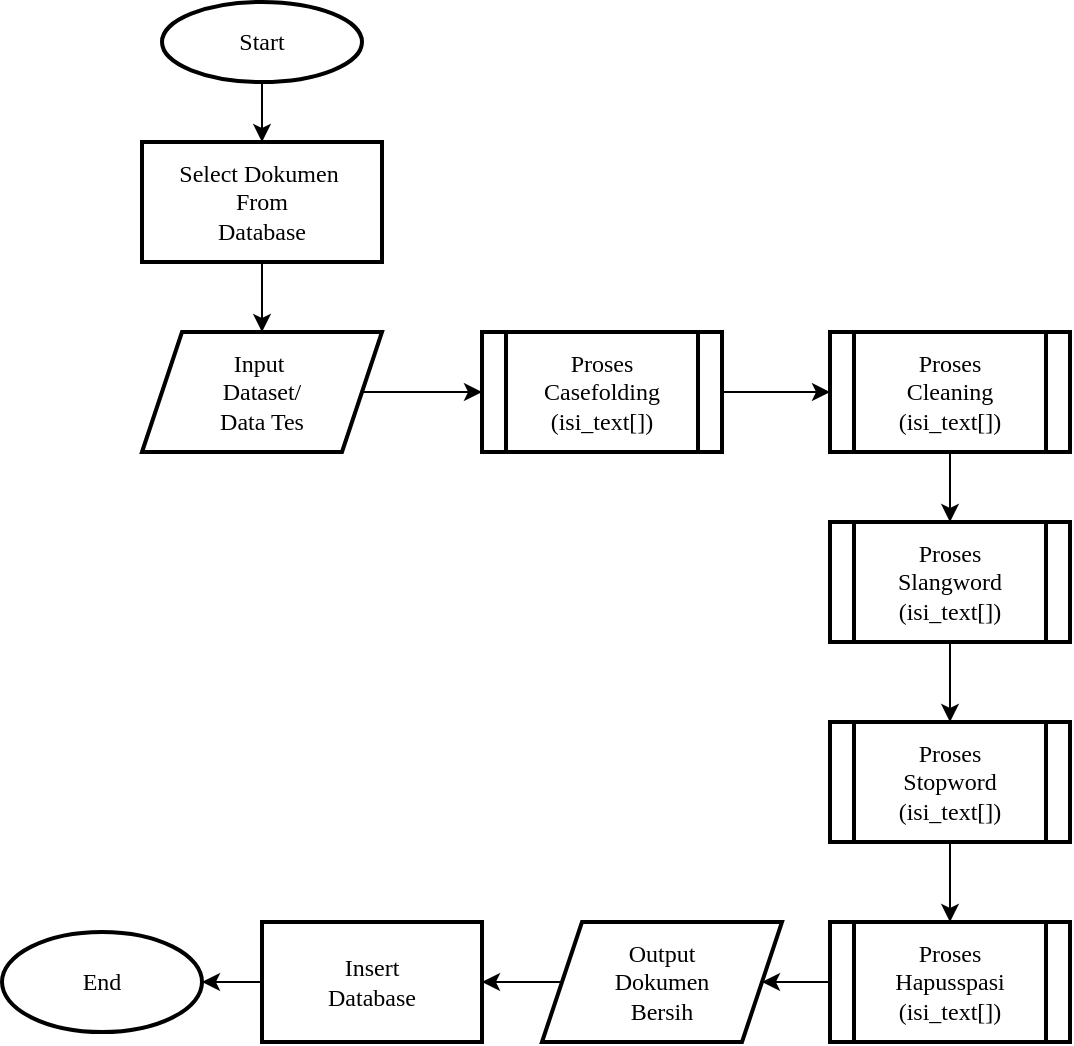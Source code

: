 <mxfile version="14.2.4" type="device"><diagram id="FAvZwxSa36ba2_DO-Iha" name="Page-1"><mxGraphModel dx="1846" dy="555" grid="1" gridSize="10" guides="1" tooltips="1" connect="1" arrows="1" fold="1" page="1" pageScale="1" pageWidth="827" pageHeight="1169" math="0" shadow="0"><root><mxCell id="0"/><mxCell id="1" parent="0"/><mxCell id="0k_GCS7PKgwyiJf0K3JI-6" value="" style="edgeStyle=orthogonalEdgeStyle;rounded=0;orthogonalLoop=1;jettySize=auto;html=1;" parent="1" source="0k_GCS7PKgwyiJf0K3JI-2" target="0k_GCS7PKgwyiJf0K3JI-5" edge="1"><mxGeometry relative="1" as="geometry"/></mxCell><mxCell id="0k_GCS7PKgwyiJf0K3JI-2" value="&lt;font face=&quot;Times New Roman&quot;&gt;Start&lt;/font&gt;" style="strokeWidth=2;html=1;shape=mxgraph.flowchart.start_1;whiteSpace=wrap;" parent="1" vertex="1"><mxGeometry x="80" y="40" width="100" height="40" as="geometry"/></mxCell><mxCell id="0k_GCS7PKgwyiJf0K3JI-3" value="&lt;font face=&quot;Times New Roman&quot;&gt;End&lt;/font&gt;" style="strokeWidth=2;html=1;shape=mxgraph.flowchart.start_1;whiteSpace=wrap;" parent="1" vertex="1"><mxGeometry y="505" width="100" height="50" as="geometry"/></mxCell><mxCell id="0k_GCS7PKgwyiJf0K3JI-8" value="" style="edgeStyle=orthogonalEdgeStyle;rounded=0;orthogonalLoop=1;jettySize=auto;html=1;" parent="1" source="0k_GCS7PKgwyiJf0K3JI-5" target="0k_GCS7PKgwyiJf0K3JI-7" edge="1"><mxGeometry relative="1" as="geometry"/></mxCell><mxCell id="0k_GCS7PKgwyiJf0K3JI-5" value="&lt;font face=&quot;Times New Roman&quot;&gt;Select Dokumen&amp;nbsp;&lt;br&gt;From&lt;br&gt;Database&lt;br&gt;&lt;/font&gt;" style="whiteSpace=wrap;html=1;strokeWidth=2;" parent="1" vertex="1"><mxGeometry x="70" y="110" width="120" height="60" as="geometry"/></mxCell><mxCell id="0k_GCS7PKgwyiJf0K3JI-10" value="" style="edgeStyle=orthogonalEdgeStyle;rounded=0;orthogonalLoop=1;jettySize=auto;html=1;" parent="1" source="0k_GCS7PKgwyiJf0K3JI-7" target="0k_GCS7PKgwyiJf0K3JI-9" edge="1"><mxGeometry relative="1" as="geometry"/></mxCell><mxCell id="0k_GCS7PKgwyiJf0K3JI-7" value="&lt;font face=&quot;Times New Roman&quot;&gt;Input&amp;nbsp;&lt;br&gt;Dataset/ &lt;br&gt;Data Tes&lt;/font&gt;" style="shape=parallelogram;perimeter=parallelogramPerimeter;whiteSpace=wrap;html=1;fixedSize=1;strokeWidth=2;" parent="1" vertex="1"><mxGeometry x="70" y="205" width="120" height="60" as="geometry"/></mxCell><mxCell id="0k_GCS7PKgwyiJf0K3JI-12" value="" style="edgeStyle=orthogonalEdgeStyle;rounded=0;orthogonalLoop=1;jettySize=auto;html=1;" parent="1" source="0k_GCS7PKgwyiJf0K3JI-9" target="0k_GCS7PKgwyiJf0K3JI-11" edge="1"><mxGeometry relative="1" as="geometry"/></mxCell><mxCell id="0k_GCS7PKgwyiJf0K3JI-9" value="&lt;font face=&quot;Times New Roman&quot;&gt;Proses&lt;br&gt;Casefolding&lt;br&gt;(isi_text[])&lt;/font&gt;" style="shape=process;whiteSpace=wrap;html=1;backgroundOutline=1;strokeWidth=2;" parent="1" vertex="1"><mxGeometry x="240" y="205" width="120" height="60" as="geometry"/></mxCell><mxCell id="0k_GCS7PKgwyiJf0K3JI-14" value="" style="edgeStyle=orthogonalEdgeStyle;rounded=0;orthogonalLoop=1;jettySize=auto;html=1;" parent="1" source="0k_GCS7PKgwyiJf0K3JI-11" target="0k_GCS7PKgwyiJf0K3JI-13" edge="1"><mxGeometry relative="1" as="geometry"/></mxCell><mxCell id="0k_GCS7PKgwyiJf0K3JI-11" value="&lt;font face=&quot;Times New Roman&quot;&gt;Proses&lt;br&gt;Cleaning&lt;br&gt;(isi_text[])&lt;/font&gt;" style="shape=process;whiteSpace=wrap;html=1;backgroundOutline=1;strokeWidth=2;" parent="1" vertex="1"><mxGeometry x="414" y="205" width="120" height="60" as="geometry"/></mxCell><mxCell id="0k_GCS7PKgwyiJf0K3JI-16" value="" style="edgeStyle=orthogonalEdgeStyle;rounded=0;orthogonalLoop=1;jettySize=auto;html=1;" parent="1" source="0k_GCS7PKgwyiJf0K3JI-13" target="0k_GCS7PKgwyiJf0K3JI-15" edge="1"><mxGeometry relative="1" as="geometry"/></mxCell><mxCell id="0k_GCS7PKgwyiJf0K3JI-13" value="&lt;font face=&quot;Times New Roman&quot;&gt;Proses&lt;br&gt;Slangword&lt;br&gt;(isi_text[])&lt;/font&gt;" style="shape=process;whiteSpace=wrap;html=1;backgroundOutline=1;strokeWidth=2;" parent="1" vertex="1"><mxGeometry x="414" y="300" width="120" height="60" as="geometry"/></mxCell><mxCell id="0k_GCS7PKgwyiJf0K3JI-18" value="" style="edgeStyle=orthogonalEdgeStyle;rounded=0;orthogonalLoop=1;jettySize=auto;html=1;" parent="1" source="0k_GCS7PKgwyiJf0K3JI-15" target="0k_GCS7PKgwyiJf0K3JI-17" edge="1"><mxGeometry relative="1" as="geometry"/></mxCell><mxCell id="0k_GCS7PKgwyiJf0K3JI-15" value="&lt;font face=&quot;Times New Roman&quot;&gt;Proses&lt;br&gt;Stopword&lt;br&gt;(isi_text[])&lt;/font&gt;" style="shape=process;whiteSpace=wrap;html=1;backgroundOutline=1;strokeWidth=2;" parent="1" vertex="1"><mxGeometry x="414" y="400" width="120" height="60" as="geometry"/></mxCell><mxCell id="0k_GCS7PKgwyiJf0K3JI-20" value="" style="edgeStyle=orthogonalEdgeStyle;rounded=0;orthogonalLoop=1;jettySize=auto;html=1;" parent="1" source="0k_GCS7PKgwyiJf0K3JI-17" target="0k_GCS7PKgwyiJf0K3JI-19" edge="1"><mxGeometry relative="1" as="geometry"/></mxCell><mxCell id="0k_GCS7PKgwyiJf0K3JI-17" value="&lt;font face=&quot;Times New Roman&quot;&gt;Proses&lt;br&gt;Hapusspasi&lt;br&gt;(isi_text[])&lt;/font&gt;" style="shape=process;whiteSpace=wrap;html=1;backgroundOutline=1;strokeWidth=2;" parent="1" vertex="1"><mxGeometry x="414" y="500" width="120" height="60" as="geometry"/></mxCell><mxCell id="0k_GCS7PKgwyiJf0K3JI-22" value="" style="edgeStyle=orthogonalEdgeStyle;rounded=0;orthogonalLoop=1;jettySize=auto;html=1;" parent="1" source="0k_GCS7PKgwyiJf0K3JI-19" target="0k_GCS7PKgwyiJf0K3JI-21" edge="1"><mxGeometry relative="1" as="geometry"/></mxCell><mxCell id="0k_GCS7PKgwyiJf0K3JI-19" value="&lt;font face=&quot;Times New Roman&quot;&gt;Output &lt;br&gt;Dokumen&lt;br&gt;Bersih&lt;/font&gt;" style="shape=parallelogram;perimeter=parallelogramPerimeter;whiteSpace=wrap;html=1;fixedSize=1;strokeWidth=2;" parent="1" vertex="1"><mxGeometry x="270" y="500" width="120" height="60" as="geometry"/></mxCell><mxCell id="0k_GCS7PKgwyiJf0K3JI-24" value="" style="edgeStyle=orthogonalEdgeStyle;rounded=0;orthogonalLoop=1;jettySize=auto;html=1;" parent="1" source="0k_GCS7PKgwyiJf0K3JI-21" target="0k_GCS7PKgwyiJf0K3JI-3" edge="1"><mxGeometry relative="1" as="geometry"/></mxCell><mxCell id="0k_GCS7PKgwyiJf0K3JI-21" value="&lt;font face=&quot;Times New Roman&quot;&gt;Insert&lt;br&gt;Database&lt;br&gt;&lt;/font&gt;" style="whiteSpace=wrap;html=1;strokeWidth=2;" parent="1" vertex="1"><mxGeometry x="130" y="500" width="110" height="60" as="geometry"/></mxCell></root></mxGraphModel></diagram></mxfile>